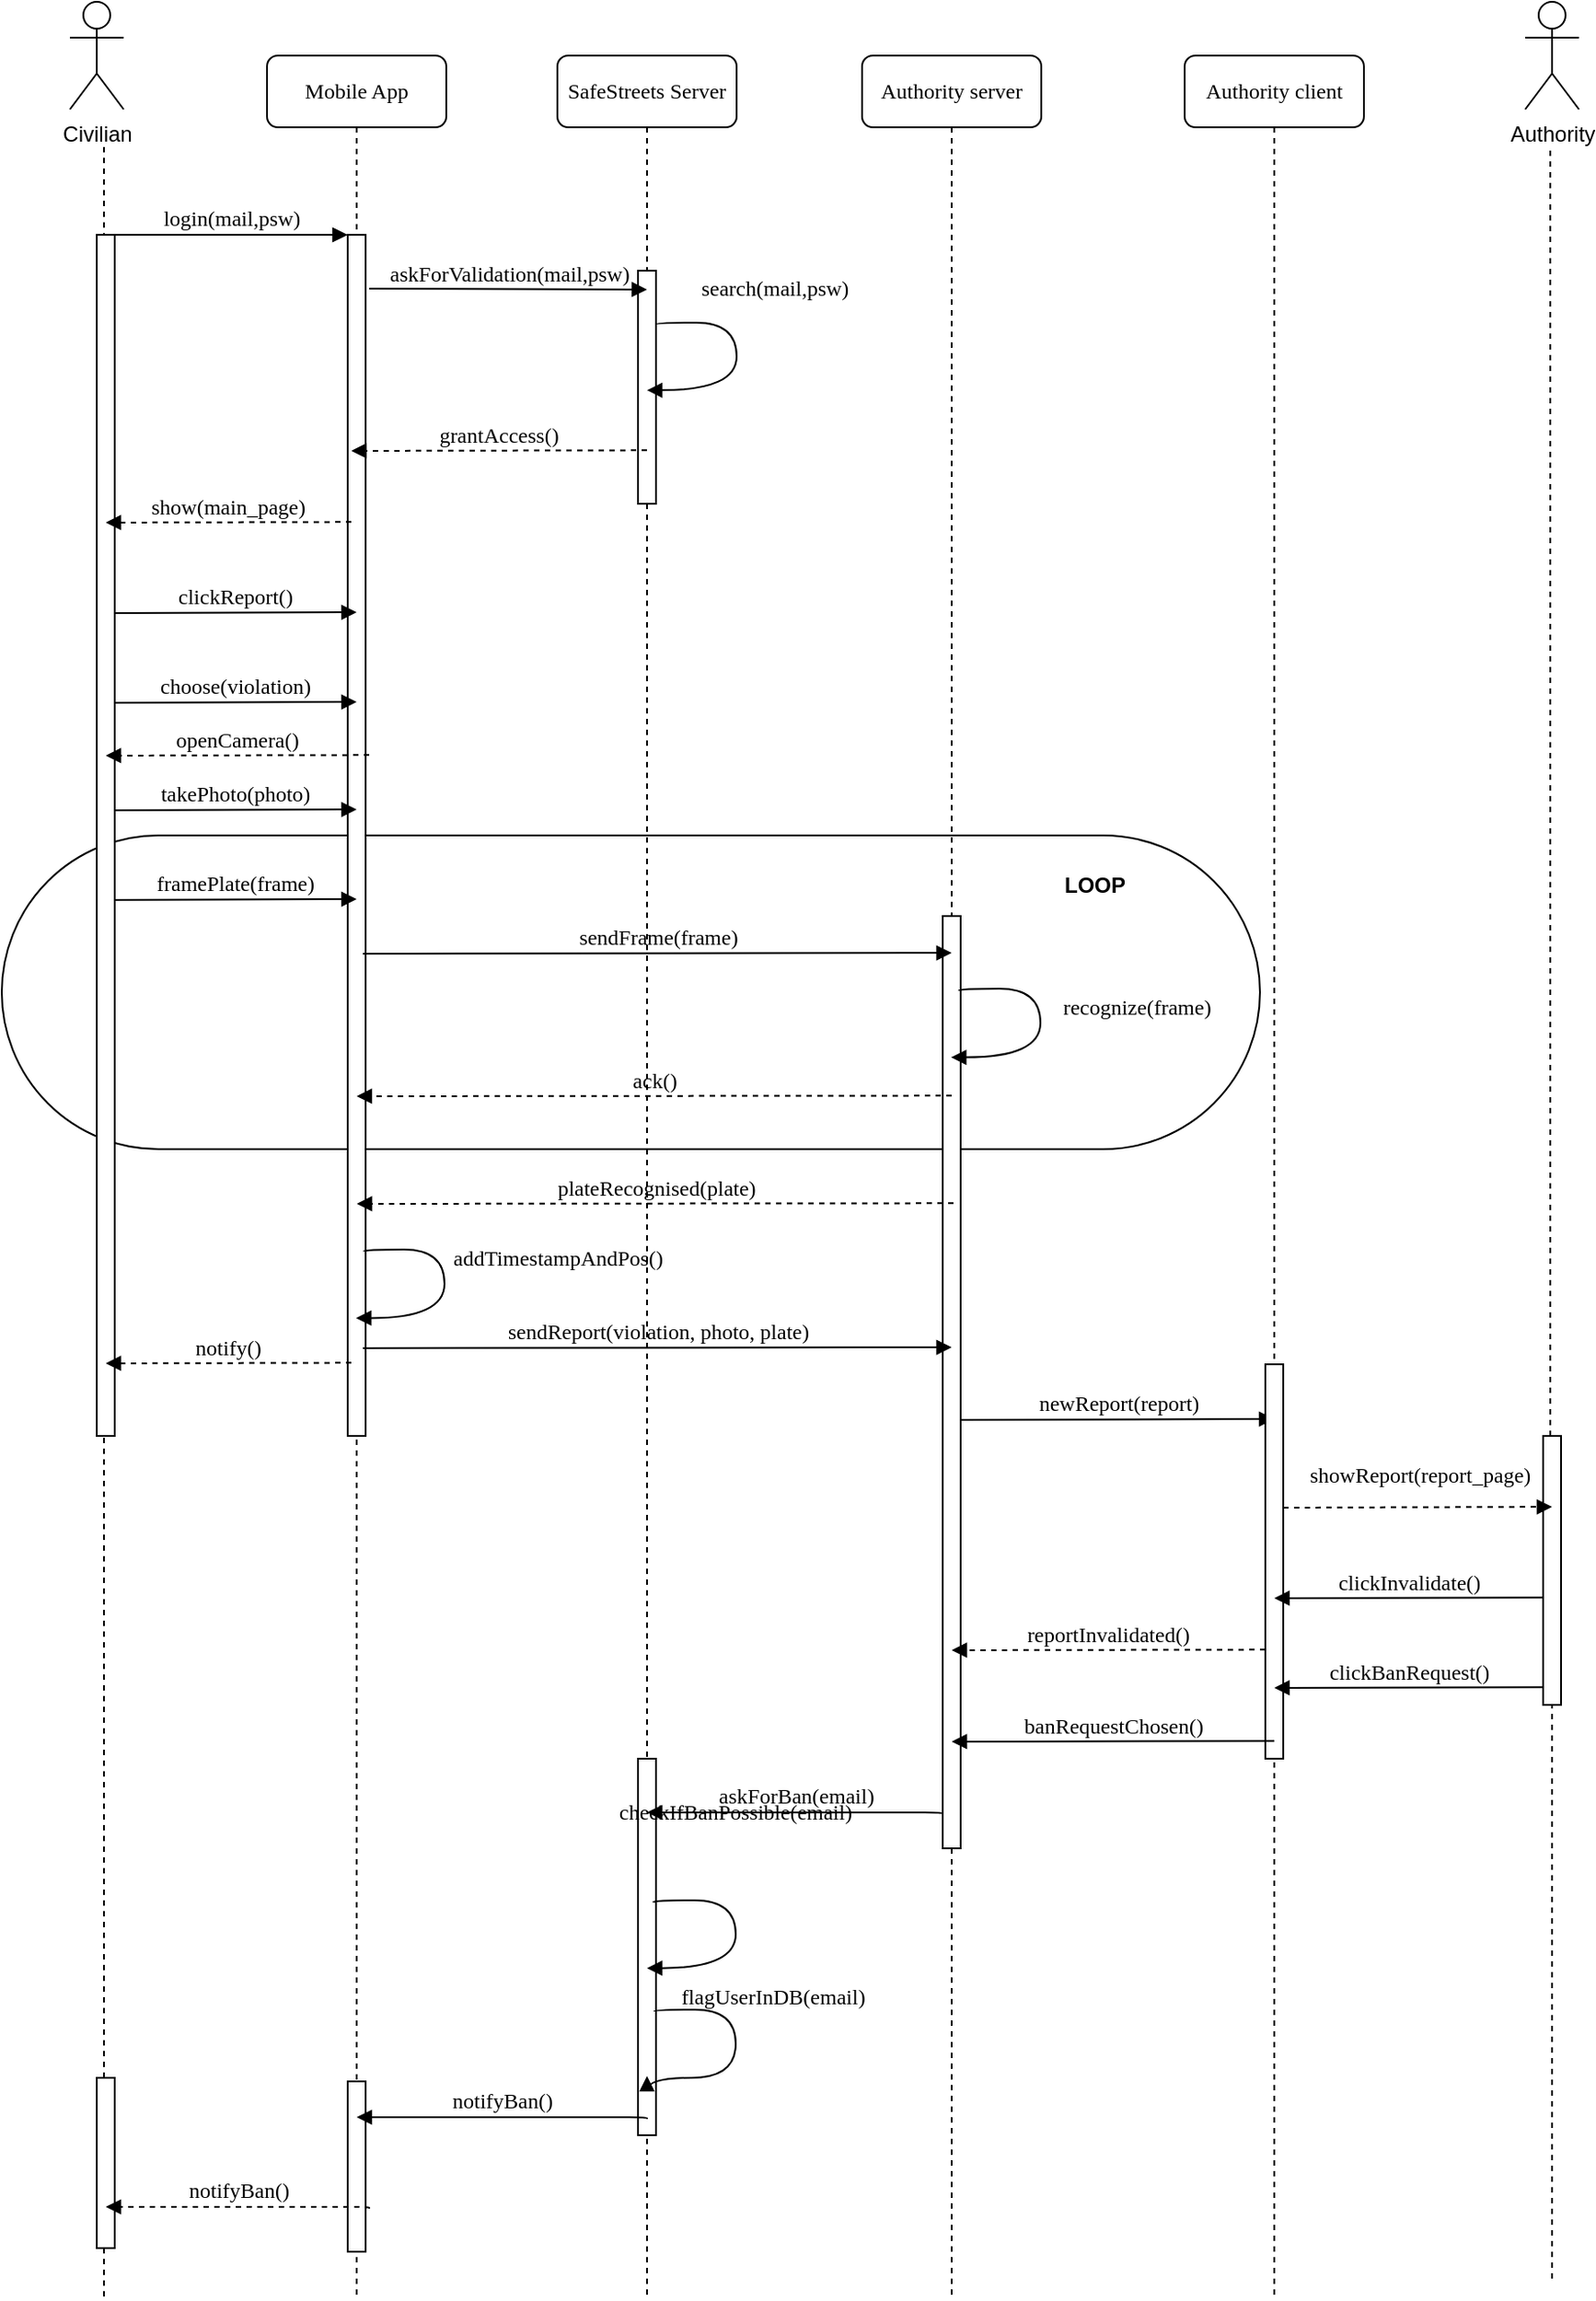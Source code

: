 <mxfile version="12.1.3" type="device" pages="1"><diagram name="Page-1" id="13e1069c-82ec-6db2-03f1-153e76fe0fe0"><mxGraphModel dx="1280" dy="742" grid="1" gridSize="10" guides="1" tooltips="1" connect="1" arrows="1" fold="1" page="1" pageScale="1" pageWidth="583" pageHeight="413" background="#ffffff" math="0" shadow="0"><root><mxCell id="0"/><mxCell id="1" parent="0"/><mxCell id="X9G4rVP7DUUbiPYPo5ht-185" value="" style="endArrow=none;dashed=1;html=1;" parent="1" edge="1" source="1mI7oW4RMD-okB_IePQt-8"><mxGeometry width="50" height="50" relative="1" as="geometry"><mxPoint x="97" y="1360" as="sourcePoint"/><mxPoint x="97" y="150" as="targetPoint"/></mxGeometry></mxCell><mxCell id="X9G4rVP7DUUbiPYPo5ht-158" value="" style="rounded=1;whiteSpace=wrap;html=1;arcSize=50;" parent="1" vertex="1"><mxGeometry x="40" y="545" width="702" height="175" as="geometry"/></mxCell><mxCell id="X9G4rVP7DUUbiPYPo5ht-80" value="Mobile App" style="shape=umlLifeline;perimeter=lifelinePerimeter;whiteSpace=wrap;html=1;container=1;collapsible=0;recursiveResize=0;outlineConnect=0;rounded=1;shadow=0;comic=0;labelBackgroundColor=none;strokeColor=#000000;strokeWidth=1;fillColor=#FFFFFF;fontFamily=Verdana;fontSize=12;fontColor=#000000;align=center;" parent="1" vertex="1"><mxGeometry x="188" y="110" width="100" height="1250" as="geometry"/></mxCell><mxCell id="X9G4rVP7DUUbiPYPo5ht-81" value="" style="html=1;points=[];perimeter=orthogonalPerimeter;rounded=0;shadow=0;comic=0;labelBackgroundColor=none;strokeColor=#000000;strokeWidth=1;fillColor=#FFFFFF;fontFamily=Verdana;fontSize=12;fontColor=#000000;align=center;" parent="X9G4rVP7DUUbiPYPo5ht-80" vertex="1"><mxGeometry x="45" y="100" width="10" height="670" as="geometry"/></mxCell><mxCell id="1mI7oW4RMD-okB_IePQt-5" value="" style="html=1;points=[];perimeter=orthogonalPerimeter;rounded=0;shadow=0;comic=0;labelBackgroundColor=none;strokeColor=#000000;strokeWidth=1;fillColor=#FFFFFF;fontFamily=Verdana;fontSize=12;fontColor=#000000;align=center;" vertex="1" parent="X9G4rVP7DUUbiPYPo5ht-80"><mxGeometry x="45" y="1130" width="10" height="95" as="geometry"/></mxCell><mxCell id="X9G4rVP7DUUbiPYPo5ht-83" value="SafeStreets Server" style="shape=umlLifeline;perimeter=lifelinePerimeter;whiteSpace=wrap;html=1;container=1;collapsible=0;recursiveResize=0;outlineConnect=0;rounded=1;shadow=0;comic=0;labelBackgroundColor=none;strokeColor=#000000;strokeWidth=1;fillColor=#FFFFFF;fontFamily=Verdana;fontSize=12;fontColor=#000000;align=center;" parent="1" vertex="1"><mxGeometry x="350" y="110" width="100" height="1250" as="geometry"/></mxCell><mxCell id="X9G4rVP7DUUbiPYPo5ht-84" style="edgeStyle=orthogonalEdgeStyle;rounded=0;orthogonalLoop=1;jettySize=auto;html=1;dashed=1;startSize=0;endSize=6;" parent="X9G4rVP7DUUbiPYPo5ht-83" source="X9G4rVP7DUUbiPYPo5ht-85" target="X9G4rVP7DUUbiPYPo5ht-83" edge="1"><mxGeometry relative="1" as="geometry"><Array as="points"><mxPoint x="49" y="470"/><mxPoint x="49" y="470"/></Array></mxGeometry></mxCell><mxCell id="X9G4rVP7DUUbiPYPo5ht-85" value="" style="html=1;points=[];perimeter=orthogonalPerimeter;rounded=0;shadow=0;comic=0;labelBackgroundColor=none;strokeColor=#000000;strokeWidth=1;fillColor=#FFFFFF;fontFamily=Verdana;fontSize=12;fontColor=#000000;align=center;" parent="X9G4rVP7DUUbiPYPo5ht-83" vertex="1"><mxGeometry x="45" y="120" width="10" height="130" as="geometry"/></mxCell><mxCell id="X9G4rVP7DUUbiPYPo5ht-195" value="" style="html=1;points=[];perimeter=orthogonalPerimeter;rounded=0;shadow=0;comic=0;labelBackgroundColor=none;strokeColor=#000000;strokeWidth=1;fillColor=#FFFFFF;fontFamily=Verdana;fontSize=12;fontColor=#000000;align=center;" parent="X9G4rVP7DUUbiPYPo5ht-83" vertex="1"><mxGeometry x="45" y="950" width="10" height="210" as="geometry"/></mxCell><mxCell id="X9G4rVP7DUUbiPYPo5ht-89" value="login(mail,psw)" style="html=1;verticalAlign=bottom;endArrow=block;entryX=0;entryY=0;labelBackgroundColor=none;fontFamily=Verdana;fontSize=12;edgeStyle=elbowEdgeStyle;elbow=vertical;" parent="1" source="X9G4rVP7DUUbiPYPo5ht-88" target="X9G4rVP7DUUbiPYPo5ht-81" edge="1"><mxGeometry relative="1" as="geometry"><mxPoint x="168" y="220" as="sourcePoint"/></mxGeometry></mxCell><mxCell id="X9G4rVP7DUUbiPYPo5ht-93" value="askForValidation(mail,psw)" style="html=1;verticalAlign=bottom;endArrow=block;entryX=0;entryY=0;labelBackgroundColor=none;fontFamily=Verdana;fontSize=12;edgeStyle=elbowEdgeStyle;elbow=vertical;endSize=6;startSize=0;" parent="1" edge="1"><mxGeometry relative="1" as="geometry"><mxPoint x="245" y="240" as="sourcePoint"/><mxPoint x="400" y="240.167" as="targetPoint"/><Array as="points"><mxPoint x="335" y="240.5"/></Array></mxGeometry></mxCell><mxCell id="X9G4rVP7DUUbiPYPo5ht-94" value="search(mail,psw)" style="html=1;verticalAlign=bottom;endArrow=block;labelBackgroundColor=none;fontFamily=Verdana;fontSize=12;elbow=vertical;edgeStyle=orthogonalEdgeStyle;curved=1;entryX=1;entryY=0.286;entryPerimeter=0;exitX=1.038;exitY=0.345;exitPerimeter=0;" parent="1" edge="1"><mxGeometry x="-0.298" y="24" relative="1" as="geometry"><mxPoint x="405" y="260" as="sourcePoint"/><mxPoint x="400" y="296.667" as="targetPoint"/><Array as="points"><mxPoint x="450" y="259"/><mxPoint x="450" y="297"/></Array><mxPoint x="-3" y="-11" as="offset"/></mxGeometry></mxCell><mxCell id="X9G4rVP7DUUbiPYPo5ht-107" value="Authority server" style="shape=umlLifeline;perimeter=lifelinePerimeter;whiteSpace=wrap;html=1;container=1;collapsible=0;recursiveResize=0;outlineConnect=0;rounded=1;shadow=0;comic=0;labelBackgroundColor=none;strokeColor=#000000;strokeWidth=1;fillColor=#FFFFFF;fontFamily=Verdana;fontSize=12;fontColor=#000000;align=center;" parent="1" vertex="1"><mxGeometry x="520" y="110" width="100" height="1250" as="geometry"/></mxCell><mxCell id="X9G4rVP7DUUbiPYPo5ht-108" style="edgeStyle=orthogonalEdgeStyle;rounded=0;orthogonalLoop=1;jettySize=auto;html=1;dashed=1;startSize=0;endSize=6;" parent="X9G4rVP7DUUbiPYPo5ht-107" source="X9G4rVP7DUUbiPYPo5ht-109" target="X9G4rVP7DUUbiPYPo5ht-107" edge="1"><mxGeometry relative="1" as="geometry"><Array as="points"><mxPoint x="49" y="470"/><mxPoint x="49" y="470"/></Array></mxGeometry></mxCell><mxCell id="X9G4rVP7DUUbiPYPo5ht-109" value="" style="html=1;points=[];perimeter=orthogonalPerimeter;rounded=0;shadow=0;comic=0;labelBackgroundColor=none;strokeColor=#000000;strokeWidth=1;fillColor=#FFFFFF;fontFamily=Verdana;fontSize=12;fontColor=#000000;align=center;" parent="X9G4rVP7DUUbiPYPo5ht-107" vertex="1"><mxGeometry x="45" y="480" width="10" height="520" as="geometry"/></mxCell><mxCell id="X9G4rVP7DUUbiPYPo5ht-133" value="sendFrame(frame)" style="html=1;verticalAlign=bottom;endArrow=block;labelBackgroundColor=none;fontFamily=Verdana;fontSize=12;edgeStyle=elbowEdgeStyle;elbow=vertical;" parent="1" edge="1"><mxGeometry relative="1" as="geometry"><mxPoint x="241.5" y="611" as="sourcePoint"/><mxPoint x="570" y="610.167" as="targetPoint"/><Array as="points"><mxPoint x="344" y="610.5"/></Array></mxGeometry></mxCell><mxCell id="X9G4rVP7DUUbiPYPo5ht-146" value="ack()" style="html=1;verticalAlign=bottom;endArrow=block;labelBackgroundColor=none;fontFamily=Verdana;fontSize=12;edgeStyle=elbowEdgeStyle;elbow=vertical;dashed=1;" parent="1" target="X9G4rVP7DUUbiPYPo5ht-80" edge="1"><mxGeometry relative="1" as="geometry"><mxPoint x="570" y="690.167" as="sourcePoint"/><mxPoint x="415" y="690.5" as="targetPoint"/><Array as="points"><mxPoint x="500" y="690.5"/></Array></mxGeometry></mxCell><mxCell id="X9G4rVP7DUUbiPYPo5ht-148" value="grantAccess()" style="html=1;verticalAlign=bottom;endArrow=block;labelBackgroundColor=none;fontFamily=Verdana;fontSize=12;edgeStyle=elbowEdgeStyle;elbow=vertical;endSize=6;startSize=0;dashed=1;" parent="1" edge="1"><mxGeometry relative="1" as="geometry"><mxPoint x="400" y="330.167" as="sourcePoint"/><mxPoint x="235" y="331" as="targetPoint"/><Array as="points"><mxPoint x="335" y="330.5"/></Array></mxGeometry></mxCell><mxCell id="X9G4rVP7DUUbiPYPo5ht-151" value="clickReport()" style="html=1;verticalAlign=bottom;endArrow=block;labelBackgroundColor=none;fontFamily=Verdana;fontSize=12;edgeStyle=elbowEdgeStyle;elbow=vertical;endSize=6;startSize=0;" parent="1" edge="1"><mxGeometry relative="1" as="geometry"><mxPoint x="101" y="421.0" as="sourcePoint"/><mxPoint x="238" y="420.167" as="targetPoint"/><Array as="points"><mxPoint x="201" y="420.5"/></Array></mxGeometry></mxCell><mxCell id="X9G4rVP7DUUbiPYPo5ht-153" value="choose(violation)" style="html=1;verticalAlign=bottom;endArrow=block;labelBackgroundColor=none;fontFamily=Verdana;fontSize=12;edgeStyle=elbowEdgeStyle;elbow=vertical;endSize=6;startSize=0;" parent="1" edge="1"><mxGeometry relative="1" as="geometry"><mxPoint x="101" y="471.0" as="sourcePoint"/><mxPoint x="238" y="470.167" as="targetPoint"/><Array as="points"><mxPoint x="201" y="470.5"/></Array></mxGeometry></mxCell><mxCell id="X9G4rVP7DUUbiPYPo5ht-154" value="takePhoto(photo)" style="html=1;verticalAlign=bottom;endArrow=block;labelBackgroundColor=none;fontFamily=Verdana;fontSize=12;edgeStyle=elbowEdgeStyle;elbow=vertical;endSize=6;startSize=0;" parent="1" edge="1"><mxGeometry relative="1" as="geometry"><mxPoint x="101" y="531" as="sourcePoint"/><mxPoint x="238" y="530.167" as="targetPoint"/><Array as="points"><mxPoint x="201" y="530.5"/></Array></mxGeometry></mxCell><mxCell id="X9G4rVP7DUUbiPYPo5ht-155" value="framePlate(frame)" style="html=1;verticalAlign=bottom;endArrow=block;labelBackgroundColor=none;fontFamily=Verdana;fontSize=12;edgeStyle=elbowEdgeStyle;elbow=vertical;endSize=6;startSize=0;" parent="1" edge="1"><mxGeometry relative="1" as="geometry"><mxPoint x="101" y="581" as="sourcePoint"/><mxPoint x="238" y="580.167" as="targetPoint"/><Array as="points"><mxPoint x="201" y="580.5"/></Array></mxGeometry></mxCell><mxCell id="X9G4rVP7DUUbiPYPo5ht-156" value="recognize(frame)" style="html=1;verticalAlign=bottom;endArrow=block;labelBackgroundColor=none;fontFamily=Verdana;fontSize=12;elbow=vertical;edgeStyle=orthogonalEdgeStyle;curved=1;entryX=1;entryY=0.286;entryPerimeter=0;exitX=1.038;exitY=0.345;exitPerimeter=0;" parent="1" edge="1"><mxGeometry x="-0.013" y="53" relative="1" as="geometry"><mxPoint x="573.929" y="631.643" as="sourcePoint"/><mxPoint x="569.643" y="668.786" as="targetPoint"/><Array as="points"><mxPoint x="619.5" y="630.5"/><mxPoint x="619.5" y="668.5"/></Array><mxPoint as="offset"/></mxGeometry></mxCell><mxCell id="X9G4rVP7DUUbiPYPo5ht-162" value="&lt;b&gt;LOOP&lt;/b&gt;" style="text;html=1;strokeColor=none;fillColor=none;align=center;verticalAlign=middle;whiteSpace=wrap;rounded=0;" parent="1" vertex="1"><mxGeometry x="630" y="563" width="40" height="20" as="geometry"/></mxCell><mxCell id="X9G4rVP7DUUbiPYPo5ht-164" value="addTimestampAndPos()" style="html=1;verticalAlign=bottom;endArrow=block;labelBackgroundColor=none;fontFamily=Verdana;fontSize=12;elbow=vertical;edgeStyle=orthogonalEdgeStyle;curved=1;entryX=1;entryY=0.286;entryPerimeter=0;exitX=1.038;exitY=0.345;exitPerimeter=0;" parent="1" edge="1"><mxGeometry x="-0.097" y="63" relative="1" as="geometry"><mxPoint x="241.929" y="777.071" as="sourcePoint"/><mxPoint x="237.643" y="814.214" as="targetPoint"/><Array as="points"><mxPoint x="287" y="776"/><mxPoint x="287" y="814"/></Array><mxPoint as="offset"/></mxGeometry></mxCell><mxCell id="X9G4rVP7DUUbiPYPo5ht-165" value="sendReport(violation, photo, plate)" style="html=1;verticalAlign=bottom;endArrow=block;labelBackgroundColor=none;fontFamily=Verdana;fontSize=12;edgeStyle=elbowEdgeStyle;elbow=vertical;" parent="1" edge="1"><mxGeometry relative="1" as="geometry"><mxPoint x="241.5" y="831" as="sourcePoint"/><mxPoint x="570" y="830.167" as="targetPoint"/><Array as="points"><mxPoint x="344" y="830.5"/></Array></mxGeometry></mxCell><mxCell id="X9G4rVP7DUUbiPYPo5ht-166" value="plateRecognised(plate)" style="html=1;verticalAlign=bottom;endArrow=block;labelBackgroundColor=none;fontFamily=Verdana;fontSize=12;edgeStyle=elbowEdgeStyle;elbow=vertical;dashed=1;" parent="1" edge="1"><mxGeometry relative="1" as="geometry"><mxPoint x="571" y="750.167" as="sourcePoint"/><mxPoint x="238.071" y="750.5" as="targetPoint"/><Array as="points"><mxPoint x="501" y="750.5"/></Array></mxGeometry></mxCell><mxCell id="X9G4rVP7DUUbiPYPo5ht-168" value="Authority client" style="shape=umlLifeline;perimeter=lifelinePerimeter;whiteSpace=wrap;html=1;container=1;collapsible=0;recursiveResize=0;outlineConnect=0;rounded=1;shadow=0;comic=0;labelBackgroundColor=none;strokeColor=#000000;strokeWidth=1;fillColor=#FFFFFF;fontFamily=Verdana;fontSize=12;fontColor=#000000;align=center;" parent="1" vertex="1"><mxGeometry x="700" y="110" width="100" height="1250" as="geometry"/></mxCell><mxCell id="X9G4rVP7DUUbiPYPo5ht-172" value="newReport(report)" style="html=1;verticalAlign=bottom;endArrow=block;labelBackgroundColor=none;fontFamily=Verdana;fontSize=12;edgeStyle=elbowEdgeStyle;elbow=vertical;" parent="1" edge="1"><mxGeometry relative="1" as="geometry"><mxPoint x="575" y="871" as="sourcePoint"/><mxPoint x="750" y="870.167" as="targetPoint"/><Array as="points"><mxPoint x="524" y="870.5"/></Array></mxGeometry></mxCell><mxCell id="X9G4rVP7DUUbiPYPo5ht-181" value="Authority" style="shape=umlActor;verticalLabelPosition=bottom;labelBackgroundColor=#ffffff;verticalAlign=top;html=1;outlineConnect=0;" parent="1" vertex="1"><mxGeometry x="890" y="80" width="30" height="60" as="geometry"/></mxCell><mxCell id="X9G4rVP7DUUbiPYPo5ht-88" value="" style="html=1;points=[];perimeter=orthogonalPerimeter;rounded=0;shadow=0;comic=0;labelBackgroundColor=none;strokeColor=#000000;strokeWidth=1;fillColor=#FFFFFF;fontFamily=Verdana;fontSize=12;fontColor=#000000;align=center;" parent="1" vertex="1"><mxGeometry x="93" y="210" width="10" height="670" as="geometry"/></mxCell><mxCell id="X9G4rVP7DUUbiPYPo5ht-183" value="Civilian" style="shape=umlActor;verticalLabelPosition=bottom;labelBackgroundColor=#ffffff;verticalAlign=top;html=1;outlineConnect=0;" parent="1" vertex="1"><mxGeometry x="78" y="80" width="30" height="60" as="geometry"/></mxCell><mxCell id="X9G4rVP7DUUbiPYPo5ht-169" style="edgeStyle=orthogonalEdgeStyle;rounded=0;orthogonalLoop=1;jettySize=auto;html=1;dashed=1;startSize=0;endSize=6;" parent="1" source="X9G4rVP7DUUbiPYPo5ht-170" target="X9G4rVP7DUUbiPYPo5ht-168" edge="1"><mxGeometry relative="1" as="geometry"><Array as="points"><mxPoint x="749" y="580"/><mxPoint x="749" y="580"/></Array></mxGeometry></mxCell><mxCell id="X9G4rVP7DUUbiPYPo5ht-170" value="" style="html=1;points=[];perimeter=orthogonalPerimeter;rounded=0;shadow=0;comic=0;labelBackgroundColor=none;strokeColor=#000000;strokeWidth=1;fillColor=#FFFFFF;fontFamily=Verdana;fontSize=12;fontColor=#000000;align=center;" parent="1" vertex="1"><mxGeometry x="745" y="840" width="10" height="220" as="geometry"/></mxCell><mxCell id="X9G4rVP7DUUbiPYPo5ht-186" value="" style="endArrow=none;dashed=1;html=1;" parent="1" source="X9G4rVP7DUUbiPYPo5ht-187" edge="1"><mxGeometry width="50" height="50" relative="1" as="geometry"><mxPoint x="904" y="1050" as="sourcePoint"/><mxPoint x="904" y="160" as="targetPoint"/></mxGeometry></mxCell><mxCell id="X9G4rVP7DUUbiPYPo5ht-187" value="" style="html=1;points=[];perimeter=orthogonalPerimeter;rounded=0;shadow=0;comic=0;labelBackgroundColor=none;strokeColor=#000000;strokeWidth=1;fillColor=#FFFFFF;fontFamily=Verdana;fontSize=12;fontColor=#000000;align=center;" parent="1" vertex="1"><mxGeometry x="900" y="880" width="10" height="150" as="geometry"/></mxCell><mxCell id="X9G4rVP7DUUbiPYPo5ht-188" value="" style="endArrow=none;dashed=1;html=1;" parent="1" target="X9G4rVP7DUUbiPYPo5ht-187" edge="1"><mxGeometry width="50" height="50" relative="1" as="geometry"><mxPoint x="905" y="1350" as="sourcePoint"/><mxPoint x="904" y="160" as="targetPoint"/></mxGeometry></mxCell><mxCell id="X9G4rVP7DUUbiPYPo5ht-174" value="clickInvalidate()" style="html=1;verticalAlign=bottom;endArrow=block;labelBackgroundColor=none;fontFamily=Verdana;fontSize=12;edgeStyle=elbowEdgeStyle;elbow=vertical;" parent="1" edge="1"><mxGeometry relative="1" as="geometry"><mxPoint x="900" y="970.167" as="sourcePoint"/><mxPoint x="750" y="971" as="targetPoint"/><Array as="points"><mxPoint x="684" y="970.5"/></Array></mxGeometry></mxCell><mxCell id="X9G4rVP7DUUbiPYPo5ht-189" value="showReport(report_page)" style="html=1;verticalAlign=bottom;endArrow=block;labelBackgroundColor=none;fontFamily=Verdana;fontSize=12;edgeStyle=elbowEdgeStyle;elbow=vertical;dashed=1;" parent="1" edge="1"><mxGeometry x="0.001" y="9" relative="1" as="geometry"><mxPoint x="755" y="920" as="sourcePoint"/><mxPoint x="905" y="919.167" as="targetPoint"/><Array as="points"><mxPoint x="684" y="919.5"/></Array><mxPoint x="1" as="offset"/></mxGeometry></mxCell><mxCell id="X9G4rVP7DUUbiPYPo5ht-157" value="openCamera()" style="html=1;verticalAlign=bottom;endArrow=block;labelBackgroundColor=none;fontFamily=Verdana;fontSize=12;edgeStyle=elbowEdgeStyle;elbow=vertical;endSize=6;startSize=0;dashed=1;" parent="1" edge="1"><mxGeometry relative="1" as="geometry"><mxPoint x="245" y="500.167" as="sourcePoint"/><mxPoint x="98" y="501" as="targetPoint"/><Array as="points"><mxPoint x="208" y="500.5"/></Array></mxGeometry></mxCell><mxCell id="X9G4rVP7DUUbiPYPo5ht-149" value="show(main_page)" style="html=1;verticalAlign=bottom;endArrow=block;labelBackgroundColor=none;fontFamily=Verdana;fontSize=12;edgeStyle=elbowEdgeStyle;elbow=vertical;endSize=6;startSize=0;dashed=1;" parent="1" edge="1"><mxGeometry relative="1" as="geometry"><mxPoint x="235" y="370.167" as="sourcePoint"/><mxPoint x="98" y="371.0" as="targetPoint"/><Array as="points"><mxPoint x="198" y="370.5"/></Array></mxGeometry></mxCell><mxCell id="X9G4rVP7DUUbiPYPo5ht-190" value="notify()" style="html=1;verticalAlign=bottom;endArrow=block;labelBackgroundColor=none;fontFamily=Verdana;fontSize=12;edgeStyle=elbowEdgeStyle;elbow=vertical;endSize=6;startSize=0;dashed=1;" parent="1" edge="1"><mxGeometry relative="1" as="geometry"><mxPoint x="235" y="839.167" as="sourcePoint"/><mxPoint x="98" y="840" as="targetPoint"/><Array as="points"><mxPoint x="193" y="839.5"/></Array></mxGeometry></mxCell><mxCell id="X9G4rVP7DUUbiPYPo5ht-192" value="reportInvalidated()" style="html=1;verticalAlign=bottom;endArrow=block;labelBackgroundColor=none;fontFamily=Verdana;fontSize=12;edgeStyle=elbowEdgeStyle;elbow=vertical;dashed=1;" parent="1" edge="1"><mxGeometry relative="1" as="geometry"><mxPoint x="745" y="999.167" as="sourcePoint"/><mxPoint x="570" y="1000" as="targetPoint"/><Array as="points"><mxPoint x="519" y="999.5"/></Array></mxGeometry></mxCell><mxCell id="X9G4rVP7DUUbiPYPo5ht-194" value="checkIfBanPossible(email)" style="html=1;verticalAlign=bottom;endArrow=block;labelBackgroundColor=none;fontFamily=Verdana;fontSize=12;elbow=vertical;edgeStyle=orthogonalEdgeStyle;curved=1;entryX=1;entryY=0.286;entryPerimeter=0;exitX=1.038;exitY=0.345;exitPerimeter=0;" parent="1" edge="1"><mxGeometry x="-0.303" y="40" relative="1" as="geometry"><mxPoint x="403.333" y="1140.167" as="sourcePoint"/><mxPoint x="400" y="1176.833" as="targetPoint"/><Array as="points"><mxPoint x="449.5" y="1139"/><mxPoint x="449.5" y="1177"/></Array><mxPoint as="offset"/></mxGeometry></mxCell><mxCell id="1mI7oW4RMD-okB_IePQt-1" value="clickBanRequest()" style="html=1;verticalAlign=bottom;endArrow=block;labelBackgroundColor=none;fontFamily=Verdana;fontSize=12;edgeStyle=elbowEdgeStyle;elbow=vertical;" edge="1" parent="1"><mxGeometry relative="1" as="geometry"><mxPoint x="900" y="1020.167" as="sourcePoint"/><mxPoint x="750" y="1021" as="targetPoint"/><Array as="points"><mxPoint x="684" y="1020.5"/></Array></mxGeometry></mxCell><mxCell id="1mI7oW4RMD-okB_IePQt-2" value="banRequestChosen()" style="html=1;verticalAlign=bottom;endArrow=block;labelBackgroundColor=none;fontFamily=Verdana;fontSize=12;edgeStyle=elbowEdgeStyle;elbow=vertical;" edge="1" parent="1"><mxGeometry relative="1" as="geometry"><mxPoint x="750" y="1050.167" as="sourcePoint"/><mxPoint x="570" y="1051" as="targetPoint"/><Array as="points"><mxPoint x="524" y="1050.5"/></Array></mxGeometry></mxCell><mxCell id="1mI7oW4RMD-okB_IePQt-3" value="askForBan(email)" style="html=1;verticalAlign=bottom;endArrow=block;labelBackgroundColor=none;fontFamily=Verdana;fontSize=12;edgeStyle=elbowEdgeStyle;elbow=vertical;" edge="1" parent="1"><mxGeometry relative="1" as="geometry"><mxPoint x="565" y="1091" as="sourcePoint"/><mxPoint x="400" y="1090.5" as="targetPoint"/><Array as="points"><mxPoint x="502.5" y="1090"/></Array></mxGeometry></mxCell><mxCell id="1mI7oW4RMD-okB_IePQt-4" value="flagUserInDB(email)" style="html=1;verticalAlign=bottom;endArrow=block;labelBackgroundColor=none;fontFamily=Verdana;fontSize=12;elbow=vertical;edgeStyle=orthogonalEdgeStyle;curved=1;entryX=1;entryY=0.286;entryPerimeter=0;exitX=1.038;exitY=0.345;exitPerimeter=0;" edge="1" parent="1"><mxGeometry x="-0.284" y="20" relative="1" as="geometry"><mxPoint x="404" y="1201" as="sourcePoint"/><mxPoint x="400" y="1237" as="targetPoint"/><Array as="points"><mxPoint x="449.5" y="1200"/><mxPoint x="449.5" y="1238"/></Array><mxPoint as="offset"/></mxGeometry></mxCell><mxCell id="1mI7oW4RMD-okB_IePQt-6" value="notifyBan()" style="html=1;verticalAlign=bottom;endArrow=block;labelBackgroundColor=none;fontFamily=Verdana;fontSize=12;edgeStyle=elbowEdgeStyle;elbow=vertical;" edge="1" parent="1"><mxGeometry relative="1" as="geometry"><mxPoint x="400" y="1261" as="sourcePoint"/><mxPoint x="238" y="1260.5" as="targetPoint"/><Array as="points"><mxPoint x="340.5" y="1260"/></Array></mxGeometry></mxCell><mxCell id="1mI7oW4RMD-okB_IePQt-8" value="" style="html=1;points=[];perimeter=orthogonalPerimeter;rounded=0;shadow=0;comic=0;labelBackgroundColor=none;strokeColor=#000000;strokeWidth=1;fillColor=#FFFFFF;fontFamily=Verdana;fontSize=12;fontColor=#000000;align=center;" vertex="1" parent="1"><mxGeometry x="93" y="1238" width="10" height="95" as="geometry"/></mxCell><mxCell id="1mI7oW4RMD-okB_IePQt-9" value="" style="endArrow=none;dashed=1;html=1;" edge="1" parent="1" target="1mI7oW4RMD-okB_IePQt-8"><mxGeometry width="50" height="50" relative="1" as="geometry"><mxPoint x="97" y="1360" as="sourcePoint"/><mxPoint x="97" y="150.0" as="targetPoint"/></mxGeometry></mxCell><mxCell id="1mI7oW4RMD-okB_IePQt-10" value="notifyBan()" style="html=1;verticalAlign=bottom;endArrow=block;labelBackgroundColor=none;fontFamily=Verdana;fontSize=12;edgeStyle=elbowEdgeStyle;elbow=vertical;dashed=1;" edge="1" parent="1"><mxGeometry relative="1" as="geometry"><mxPoint x="245" y="1311" as="sourcePoint"/><mxPoint x="98" y="1310.5" as="targetPoint"/><Array as="points"><mxPoint x="200.5" y="1310"/></Array></mxGeometry></mxCell></root></mxGraphModel></diagram></mxfile>